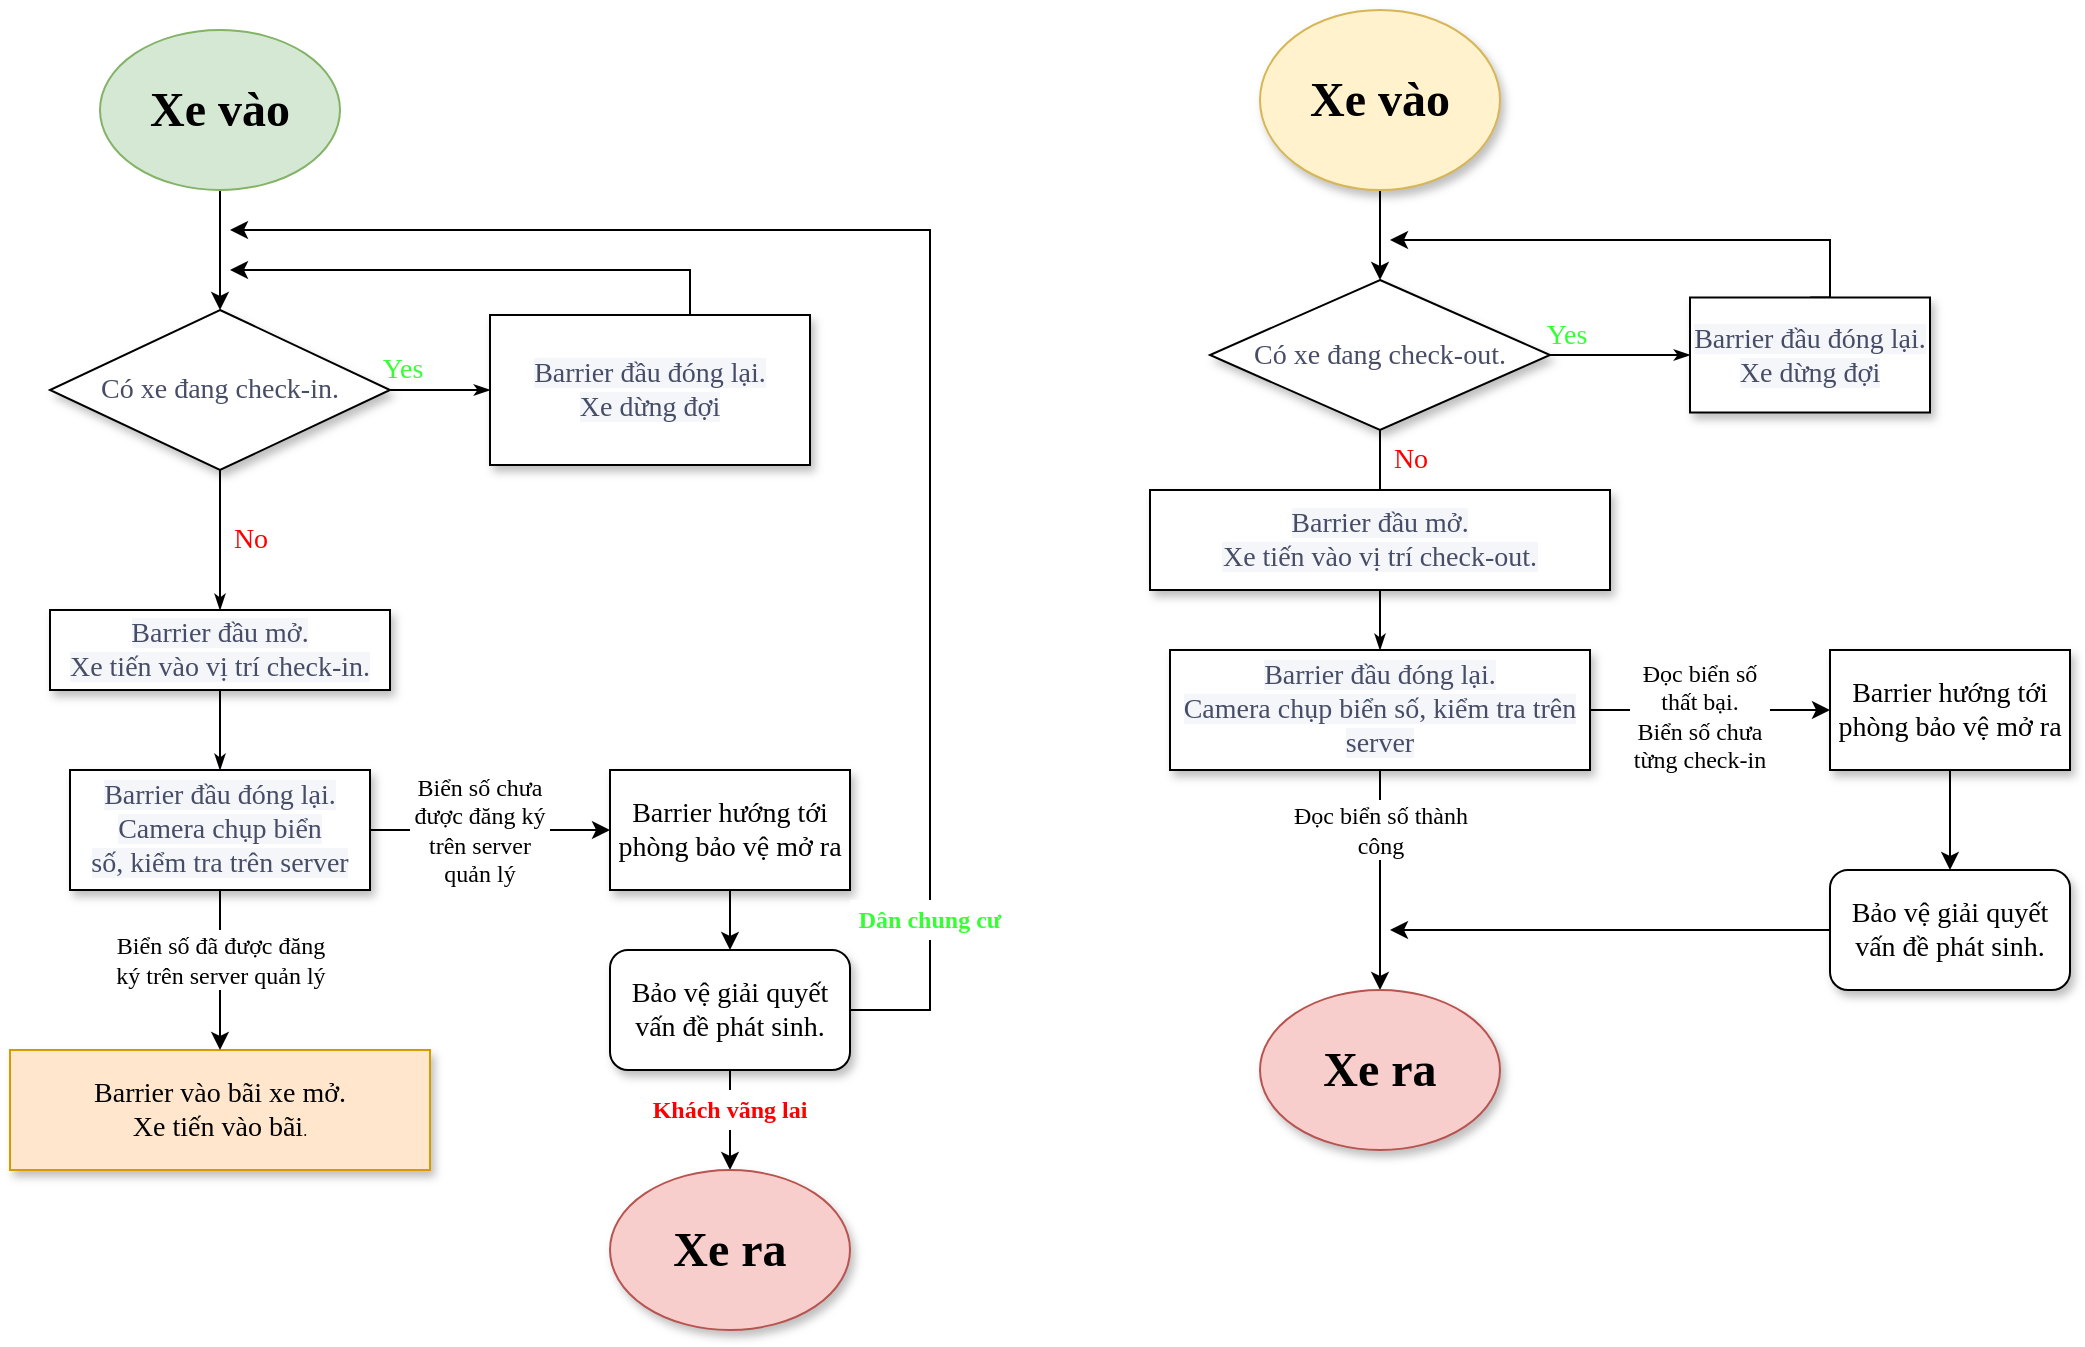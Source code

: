 <mxfile version="20.7.4" type="github">
  <diagram name="Page-1" id="edf60f1a-56cd-e834-aa8a-f176f3a09ee4">
    <mxGraphModel dx="1500" dy="784" grid="1" gridSize="10" guides="1" tooltips="1" connect="1" arrows="1" fold="1" page="1" pageScale="1" pageWidth="1100" pageHeight="850" background="none" math="0" shadow="0">
      <root>
        <mxCell id="0" />
        <mxCell id="1" parent="0" />
        <mxCell id="60e70716793133e9-33" value="&lt;font color=&quot;#33ff33&quot; style=&quot;font-size: 14px;&quot; face=&quot;Garamond&quot;&gt;Yes&lt;/font&gt;" style="edgeStyle=orthogonalEdgeStyle;rounded=0;html=1;labelBackgroundColor=none;startSize=5;endArrow=classicThin;endFill=1;endSize=5;jettySize=auto;orthogonalLoop=1;strokeWidth=1;fontFamily=Verdana;fontSize=8;entryX=0;entryY=0.5;entryDx=0;entryDy=0;" parent="1" source="60e70716793133e9-5" target="60e70716793133e9-10" edge="1">
          <mxGeometry x="-0.778" y="10" relative="1" as="geometry">
            <mxPoint as="offset" />
            <mxPoint x="340" y="250" as="targetPoint" />
          </mxGeometry>
        </mxCell>
        <mxCell id="60e70716793133e9-37" value="&lt;font color=&quot;#ff0000&quot; style=&quot;font-size: 14px;&quot; face=&quot;Garamond&quot;&gt;No&lt;/font&gt;" style="edgeStyle=orthogonalEdgeStyle;rounded=0;html=1;labelBackgroundColor=none;startSize=5;endArrow=classicThin;endFill=1;endSize=5;jettySize=auto;orthogonalLoop=1;strokeWidth=1;fontFamily=Verdana;fontSize=8;entryX=0.5;entryY=0;entryDx=0;entryDy=0;exitX=0.5;exitY=1;exitDx=0;exitDy=0;" parent="1" source="60e70716793133e9-5" target="60e70716793133e9-9" edge="1">
          <mxGeometry y="15" relative="1" as="geometry">
            <mxPoint as="offset" />
            <Array as="points">
              <mxPoint x="145" y="290" />
              <mxPoint x="145" y="290" />
            </Array>
          </mxGeometry>
        </mxCell>
        <mxCell id="60e70716793133e9-5" value="&lt;span style=&quot;border-color: var(--border-color); color: rgb(71, 77, 102); font-size: 14px;&quot;&gt;&lt;font face=&quot;Times New Roman&quot;&gt;Có xe đang check-in.&lt;/font&gt;&lt;/span&gt;" style="rhombus;whiteSpace=wrap;html=1;rounded=0;shadow=1;labelBackgroundColor=none;strokeWidth=1;fontFamily=Verdana;fontSize=8;align=center;" parent="1" vertex="1">
          <mxGeometry x="60" y="180" width="170" height="80" as="geometry" />
        </mxCell>
        <mxCell id="60e70716793133e9-38" style="edgeStyle=orthogonalEdgeStyle;rounded=0;html=1;labelBackgroundColor=none;startSize=5;endArrow=classicThin;endFill=1;endSize=5;jettySize=auto;orthogonalLoop=1;strokeWidth=1;fontFamily=Verdana;fontSize=8;entryX=0.5;entryY=0;entryDx=0;entryDy=0;" parent="1" source="60e70716793133e9-9" target="VhMm4jI5atdPhifG3HGS-7" edge="1">
          <mxGeometry relative="1" as="geometry">
            <mxPoint x="145.0" y="420" as="targetPoint" />
          </mxGeometry>
        </mxCell>
        <mxCell id="60e70716793133e9-9" value="&lt;font face=&quot;Times New Roman&quot;&gt;&lt;span style=&quot;color: rgb(71, 77, 102); font-size: 14px; background-color: rgb(244, 246, 250);&quot;&gt;Barrier đầu mở.&lt;/span&gt;&lt;br style=&quot;color: rgb(71, 77, 102); font-size: 14px; background-color: rgb(244, 246, 250);&quot;&gt;&lt;span style=&quot;color: rgb(71, 77, 102); font-size: 14px; background-color: rgb(244, 246, 250);&quot;&gt;Xe tiến vào vị trí check-in.&lt;/span&gt;&lt;/font&gt;" style="whiteSpace=wrap;html=1;rounded=0;shadow=1;labelBackgroundColor=none;strokeWidth=1;fontFamily=Verdana;fontSize=8;align=center;" parent="1" vertex="1">
          <mxGeometry x="60" y="330" width="170" height="40" as="geometry" />
        </mxCell>
        <mxCell id="VhMm4jI5atdPhifG3HGS-3" style="edgeStyle=orthogonalEdgeStyle;rounded=0;orthogonalLoop=1;jettySize=auto;html=1;fontFamily=Garamond;fontSize=14;fontColor=#33FF33;exitX=0.5;exitY=0;exitDx=0;exitDy=0;" edge="1" parent="1" source="60e70716793133e9-10">
          <mxGeometry relative="1" as="geometry">
            <mxPoint x="150" y="160" as="targetPoint" />
            <Array as="points">
              <mxPoint x="380" y="160" />
            </Array>
          </mxGeometry>
        </mxCell>
        <mxCell id="60e70716793133e9-10" value="&lt;font face=&quot;Times New Roman&quot;&gt;&lt;span style=&quot;color: rgb(71, 77, 102); font-size: 14px; background-color: rgb(244, 246, 250);&quot;&gt;Barrier đầu đóng lại.&lt;/span&gt;&lt;br style=&quot;color: rgb(71, 77, 102); font-size: 14px; background-color: rgb(244, 246, 250);&quot;&gt;&lt;span style=&quot;color: rgb(71, 77, 102); font-size: 14px; background-color: rgb(244, 246, 250);&quot;&gt;Xe dừng đợi&lt;/span&gt;&lt;/font&gt;" style="whiteSpace=wrap;html=1;rounded=0;shadow=1;labelBackgroundColor=none;strokeWidth=1;fontFamily=Verdana;fontSize=8;align=center;" parent="1" vertex="1">
          <mxGeometry x="280" y="182.5" width="160" height="75" as="geometry" />
        </mxCell>
        <mxCell id="60e70716793133e9-16" value="&lt;font style=&quot;font-size: 14px;&quot; face=&quot;Times New Roman&quot;&gt;Barrier vào bãi xe mở.&lt;br&gt;Xe tiến vào bãi&lt;/font&gt;." style="whiteSpace=wrap;html=1;rounded=0;shadow=1;labelBackgroundColor=none;strokeWidth=1;fontFamily=Verdana;fontSize=8;align=center;fillColor=#ffe6cc;strokeColor=#d79b00;" parent="1" vertex="1">
          <mxGeometry x="40" y="550" width="210" height="60" as="geometry" />
        </mxCell>
        <mxCell id="VhMm4jI5atdPhifG3HGS-2" value="" style="edgeStyle=orthogonalEdgeStyle;rounded=0;orthogonalLoop=1;jettySize=auto;html=1;" edge="1" parent="1" source="VhMm4jI5atdPhifG3HGS-1" target="60e70716793133e9-5">
          <mxGeometry relative="1" as="geometry" />
        </mxCell>
        <mxCell id="VhMm4jI5atdPhifG3HGS-1" value="&lt;font style=&quot;font-size: 24px;&quot; face=&quot;Comic Sans MS&quot;&gt;&lt;b style=&quot;&quot;&gt;Xe vào&lt;/b&gt;&lt;/font&gt;" style="ellipse;whiteSpace=wrap;html=1;fillColor=#d5e8d4;strokeColor=#82b366;" vertex="1" parent="1">
          <mxGeometry x="85" y="40" width="120" height="80" as="geometry" />
        </mxCell>
        <mxCell id="VhMm4jI5atdPhifG3HGS-9" value="" style="edgeStyle=orthogonalEdgeStyle;rounded=0;orthogonalLoop=1;jettySize=auto;html=1;fontFamily=Times New Roman;fontSize=8;fontColor=default;entryX=0.5;entryY=0;entryDx=0;entryDy=0;" edge="1" parent="1" source="VhMm4jI5atdPhifG3HGS-7" target="60e70716793133e9-16">
          <mxGeometry relative="1" as="geometry" />
        </mxCell>
        <mxCell id="VhMm4jI5atdPhifG3HGS-12" value="" style="edgeStyle=orthogonalEdgeStyle;rounded=0;orthogonalLoop=1;jettySize=auto;html=1;fontFamily=Times New Roman;fontSize=8;fontColor=default;startArrow=none;" edge="1" parent="1" source="VhMm4jI5atdPhifG3HGS-13" target="VhMm4jI5atdPhifG3HGS-11">
          <mxGeometry relative="1" as="geometry" />
        </mxCell>
        <mxCell id="VhMm4jI5atdPhifG3HGS-7" value="&lt;font face=&quot;Times New Roman&quot;&gt;&lt;span style=&quot;color: rgb(71, 77, 102); font-size: 14px; background-color: rgb(244, 246, 250);&quot;&gt;Barrier đầu đóng lại.&lt;br&gt;Camera chụp biển số,&amp;nbsp;&lt;/span&gt;&lt;span style=&quot;color: rgb(71, 77, 102); font-size: 14px; background-color: rgb(244, 246, 250);&quot;&gt;kiểm tra trên server&lt;/span&gt;&lt;/font&gt;" style="rounded=0;whiteSpace=wrap;html=1;shadow=1;labelBackgroundColor=none;strokeColor=default;strokeWidth=1;fontFamily=Verdana;fontSize=8;fontColor=default;fillColor=default;" vertex="1" parent="1">
          <mxGeometry x="70" y="410" width="150" height="60" as="geometry" />
        </mxCell>
        <mxCell id="VhMm4jI5atdPhifG3HGS-8" value="&lt;font style=&quot;font-size: 12px;&quot;&gt;Biển số đã được đăng ký trên server quản lý&lt;/font&gt;" style="text;html=1;align=center;verticalAlign=middle;whiteSpace=wrap;rounded=0;shadow=0;labelBackgroundColor=none;strokeWidth=1;fontFamily=Times New Roman;fontSize=8;rotation=0;fillColor=#FFFFFF;glass=0;" vertex="1" parent="1">
          <mxGeometry x="87.5" y="490" width="115" height="30" as="geometry" />
        </mxCell>
        <mxCell id="VhMm4jI5atdPhifG3HGS-15" value="" style="edgeStyle=orthogonalEdgeStyle;rounded=0;orthogonalLoop=1;jettySize=auto;html=1;fontFamily=Times New Roman;fontSize=14;fontColor=default;" edge="1" parent="1" source="VhMm4jI5atdPhifG3HGS-11" target="VhMm4jI5atdPhifG3HGS-14">
          <mxGeometry relative="1" as="geometry" />
        </mxCell>
        <mxCell id="VhMm4jI5atdPhifG3HGS-11" value="&lt;font style=&quot;font-size: 14px;&quot; face=&quot;Times New Roman&quot;&gt;Barrier hướng tới phòng bảo vệ mở ra&lt;/font&gt;" style="whiteSpace=wrap;html=1;fontSize=8;fontFamily=Verdana;rounded=0;shadow=1;labelBackgroundColor=none;strokeWidth=1;" vertex="1" parent="1">
          <mxGeometry x="340" y="410" width="120" height="60" as="geometry" />
        </mxCell>
        <mxCell id="VhMm4jI5atdPhifG3HGS-18" style="edgeStyle=orthogonalEdgeStyle;rounded=0;orthogonalLoop=1;jettySize=auto;html=1;fontFamily=Times New Roman;fontSize=14;fontColor=default;" edge="1" parent="1" source="VhMm4jI5atdPhifG3HGS-14">
          <mxGeometry relative="1" as="geometry">
            <mxPoint x="150" y="140" as="targetPoint" />
            <Array as="points">
              <mxPoint x="500" y="530" />
              <mxPoint x="500" y="140" />
            </Array>
          </mxGeometry>
        </mxCell>
        <mxCell id="VhMm4jI5atdPhifG3HGS-21" value="" style="edgeStyle=orthogonalEdgeStyle;rounded=0;orthogonalLoop=1;jettySize=auto;html=1;fontFamily=Comic Sans MS;fontSize=12;fontColor=#33FF33;" edge="1" parent="1" source="VhMm4jI5atdPhifG3HGS-14" target="VhMm4jI5atdPhifG3HGS-20">
          <mxGeometry relative="1" as="geometry" />
        </mxCell>
        <mxCell id="VhMm4jI5atdPhifG3HGS-14" value="Bảo vệ giải quyết vấn đề phát sinh." style="rounded=1;whiteSpace=wrap;html=1;shadow=1;labelBackgroundColor=none;strokeColor=default;strokeWidth=1;fontFamily=Times New Roman;fontSize=14;fontColor=default;fillColor=default;" vertex="1" parent="1">
          <mxGeometry x="340" y="500" width="120" height="60" as="geometry" />
        </mxCell>
        <mxCell id="VhMm4jI5atdPhifG3HGS-19" value="&lt;font color=&quot;#33ff33&quot; style=&quot;font-size: 12px;&quot;&gt;&lt;b&gt;Dân chung cư&lt;/b&gt;&lt;/font&gt;" style="text;html=1;align=center;verticalAlign=middle;whiteSpace=wrap;rounded=0;shadow=0;labelBackgroundColor=none;strokeWidth=1;fontFamily=Times New Roman;fontSize=8;rotation=0;fillColor=#FFFFFF;glass=0;" vertex="1" parent="1">
          <mxGeometry x="460" y="475" width="80" height="20" as="geometry" />
        </mxCell>
        <mxCell id="VhMm4jI5atdPhifG3HGS-20" value="&lt;font style=&quot;font-size: 24px;&quot; face=&quot;Comic Sans MS&quot;&gt;&lt;b&gt;Xe ra&lt;/b&gt;&lt;/font&gt;" style="ellipse;whiteSpace=wrap;html=1;fontSize=14;fontFamily=Times New Roman;rounded=1;shadow=1;labelBackgroundColor=none;strokeWidth=1;fillColor=#f8cecc;strokeColor=#b85450;" vertex="1" parent="1">
          <mxGeometry x="340" y="610" width="120" height="80" as="geometry" />
        </mxCell>
        <mxCell id="VhMm4jI5atdPhifG3HGS-22" value="&lt;font color=&quot;#ff0000&quot; style=&quot;font-size: 12px;&quot;&gt;&lt;b style=&quot;&quot;&gt;Khách vãng lai&lt;/b&gt;&lt;/font&gt;" style="text;html=1;align=center;verticalAlign=middle;whiteSpace=wrap;rounded=0;shadow=0;labelBackgroundColor=none;strokeWidth=1;fontFamily=Times New Roman;fontSize=8;rotation=0;fillColor=#FFFFFF;glass=0;" vertex="1" parent="1">
          <mxGeometry x="360" y="570" width="80" height="20" as="geometry" />
        </mxCell>
        <mxCell id="VhMm4jI5atdPhifG3HGS-23" value="&lt;font color=&quot;#33ff33&quot; style=&quot;font-size: 14px;&quot; face=&quot;Garamond&quot;&gt;Yes&lt;/font&gt;" style="edgeStyle=orthogonalEdgeStyle;rounded=0;html=1;labelBackgroundColor=none;startSize=5;endArrow=classicThin;endFill=1;endSize=5;jettySize=auto;orthogonalLoop=1;strokeWidth=1;fontFamily=Verdana;fontSize=8;entryX=0;entryY=0.5;entryDx=0;entryDy=0;" edge="1" parent="1" source="VhMm4jI5atdPhifG3HGS-25" target="VhMm4jI5atdPhifG3HGS-29">
          <mxGeometry x="-0.778" y="10" relative="1" as="geometry">
            <mxPoint as="offset" />
            <mxPoint x="920" y="235" as="targetPoint" />
          </mxGeometry>
        </mxCell>
        <mxCell id="VhMm4jI5atdPhifG3HGS-24" value="&lt;font color=&quot;#ff0000&quot; style=&quot;font-size: 14px;&quot; face=&quot;Garamond&quot;&gt;No&lt;/font&gt;" style="edgeStyle=orthogonalEdgeStyle;rounded=0;html=1;labelBackgroundColor=none;startSize=5;endArrow=classicThin;endFill=1;endSize=5;jettySize=auto;orthogonalLoop=1;strokeWidth=1;fontFamily=Verdana;fontSize=8;entryX=0.5;entryY=0;entryDx=0;entryDy=0;" edge="1" parent="1" source="VhMm4jI5atdPhifG3HGS-25" target="VhMm4jI5atdPhifG3HGS-27">
          <mxGeometry x="-0.75" y="15" relative="1" as="geometry">
            <mxPoint as="offset" />
            <Array as="points">
              <mxPoint x="725" y="315" />
            </Array>
          </mxGeometry>
        </mxCell>
        <mxCell id="VhMm4jI5atdPhifG3HGS-25" value="&lt;font style=&quot;font-size: 14px;&quot; face=&quot;Times New Roman&quot;&gt;&lt;span style=&quot;border-color: var(--border-color); color: rgb(71, 77, 102);&quot;&gt;Có xe đang check-out.&lt;/span&gt;&lt;/font&gt;" style="rhombus;whiteSpace=wrap;html=1;rounded=0;shadow=1;labelBackgroundColor=none;strokeWidth=1;fontFamily=Verdana;fontSize=8;align=center;" vertex="1" parent="1">
          <mxGeometry x="640" y="165" width="170" height="75" as="geometry" />
        </mxCell>
        <mxCell id="VhMm4jI5atdPhifG3HGS-26" style="edgeStyle=orthogonalEdgeStyle;rounded=0;html=1;labelBackgroundColor=none;startSize=5;endArrow=classicThin;endFill=1;endSize=5;jettySize=auto;orthogonalLoop=1;strokeWidth=1;fontFamily=Verdana;fontSize=8;entryX=0.5;entryY=0;entryDx=0;entryDy=0;" edge="1" parent="1" source="VhMm4jI5atdPhifG3HGS-27" target="VhMm4jI5atdPhifG3HGS-35">
          <mxGeometry relative="1" as="geometry">
            <mxPoint x="725.0" y="405" as="targetPoint" />
          </mxGeometry>
        </mxCell>
        <mxCell id="VhMm4jI5atdPhifG3HGS-27" value="&lt;font face=&quot;Times New Roman&quot;&gt;&lt;span style=&quot;color: rgb(71, 77, 102); font-size: 14px; background-color: rgb(244, 246, 250);&quot;&gt;Barrier đầu mở.&lt;/span&gt;&lt;br style=&quot;color: rgb(71, 77, 102); font-size: 14px; background-color: rgb(244, 246, 250);&quot;&gt;&lt;span style=&quot;color: rgb(71, 77, 102); font-size: 14px; background-color: rgb(244, 246, 250);&quot;&gt;Xe tiến vào vị trí check-out.&lt;/span&gt;&lt;/font&gt;" style="whiteSpace=wrap;html=1;rounded=0;shadow=1;labelBackgroundColor=none;strokeWidth=1;fontFamily=Verdana;fontSize=8;align=center;" vertex="1" parent="1">
          <mxGeometry x="610" y="270" width="230" height="50" as="geometry" />
        </mxCell>
        <mxCell id="VhMm4jI5atdPhifG3HGS-28" style="edgeStyle=orthogonalEdgeStyle;rounded=0;orthogonalLoop=1;jettySize=auto;html=1;fontFamily=Garamond;fontSize=14;fontColor=#33FF33;exitX=0.5;exitY=0;exitDx=0;exitDy=0;" edge="1" parent="1" source="VhMm4jI5atdPhifG3HGS-29">
          <mxGeometry relative="1" as="geometry">
            <mxPoint x="730" y="145" as="targetPoint" />
            <Array as="points">
              <mxPoint x="950" y="145" />
            </Array>
          </mxGeometry>
        </mxCell>
        <mxCell id="VhMm4jI5atdPhifG3HGS-29" value="&lt;font face=&quot;Times New Roman&quot;&gt;&lt;span style=&quot;color: rgb(71, 77, 102); font-size: 14px; background-color: rgb(244, 246, 250);&quot;&gt;Barrier đầu đóng lại.&lt;/span&gt;&lt;br style=&quot;color: rgb(71, 77, 102); font-size: 14px; background-color: rgb(244, 246, 250);&quot;&gt;&lt;span style=&quot;color: rgb(71, 77, 102); font-size: 14px; background-color: rgb(244, 246, 250);&quot;&gt;Xe dừng đợi&lt;/span&gt;&lt;/font&gt;" style="whiteSpace=wrap;html=1;rounded=0;shadow=1;labelBackgroundColor=none;strokeWidth=1;fontFamily=Verdana;fontSize=8;align=center;" vertex="1" parent="1">
          <mxGeometry x="880" y="173.75" width="120" height="57.5" as="geometry" />
        </mxCell>
        <mxCell id="VhMm4jI5atdPhifG3HGS-33" value="" style="edgeStyle=orthogonalEdgeStyle;rounded=0;orthogonalLoop=1;jettySize=auto;html=1;fontFamily=Times New Roman;fontSize=8;fontColor=default;entryX=0.5;entryY=0;entryDx=0;entryDy=0;" edge="1" parent="1" source="VhMm4jI5atdPhifG3HGS-35" target="VhMm4jI5atdPhifG3HGS-44">
          <mxGeometry relative="1" as="geometry">
            <mxPoint x="725" y="495" as="targetPoint" />
          </mxGeometry>
        </mxCell>
        <mxCell id="VhMm4jI5atdPhifG3HGS-34" value="" style="edgeStyle=orthogonalEdgeStyle;rounded=0;orthogonalLoop=1;jettySize=auto;html=1;fontFamily=Times New Roman;fontSize=8;fontColor=default;" edge="1" parent="1" source="VhMm4jI5atdPhifG3HGS-35" target="VhMm4jI5atdPhifG3HGS-38">
          <mxGeometry relative="1" as="geometry" />
        </mxCell>
        <mxCell id="VhMm4jI5atdPhifG3HGS-35" value="&lt;font face=&quot;Times New Roman&quot;&gt;&lt;span style=&quot;color: rgb(71, 77, 102); font-size: 14px; background-color: rgb(244, 246, 250);&quot;&gt;Barrier đầu đóng lại.&lt;br&gt;Camera chụp biển số,&amp;nbsp;&lt;/span&gt;&lt;span style=&quot;color: rgb(71, 77, 102); font-size: 14px; background-color: rgb(244, 246, 250);&quot;&gt;kiểm tra trên server&lt;/span&gt;&lt;/font&gt;" style="rounded=0;whiteSpace=wrap;html=1;shadow=1;labelBackgroundColor=none;strokeColor=default;strokeWidth=1;fontFamily=Verdana;fontSize=8;fontColor=default;fillColor=default;" vertex="1" parent="1">
          <mxGeometry x="620" y="350" width="210" height="60" as="geometry" />
        </mxCell>
        <mxCell id="VhMm4jI5atdPhifG3HGS-36" value="&lt;span style=&quot;font-size: 12px;&quot;&gt;Đọc biển số thành công&lt;/span&gt;" style="text;html=1;align=center;verticalAlign=middle;whiteSpace=wrap;rounded=0;shadow=0;labelBackgroundColor=none;strokeWidth=1;fontFamily=Times New Roman;fontSize=8;rotation=0;fillColor=#FFFFFF;glass=0;" vertex="1" parent="1">
          <mxGeometry x="667.5" y="425" width="115" height="30" as="geometry" />
        </mxCell>
        <mxCell id="VhMm4jI5atdPhifG3HGS-37" value="" style="edgeStyle=orthogonalEdgeStyle;rounded=0;orthogonalLoop=1;jettySize=auto;html=1;fontFamily=Times New Roman;fontSize=14;fontColor=default;" edge="1" parent="1" source="VhMm4jI5atdPhifG3HGS-38" target="VhMm4jI5atdPhifG3HGS-42">
          <mxGeometry relative="1" as="geometry" />
        </mxCell>
        <mxCell id="VhMm4jI5atdPhifG3HGS-38" value="&lt;font style=&quot;font-size: 14px;&quot; face=&quot;Times New Roman&quot;&gt;Barrier hướng tới phòng bảo vệ mở ra&lt;/font&gt;" style="whiteSpace=wrap;html=1;fontSize=8;fontFamily=Verdana;rounded=0;shadow=1;labelBackgroundColor=none;strokeWidth=1;" vertex="1" parent="1">
          <mxGeometry x="950" y="350" width="120" height="60" as="geometry" />
        </mxCell>
        <mxCell id="VhMm4jI5atdPhifG3HGS-39" value="&lt;span style=&quot;font-size: 12px;&quot;&gt;Đọc biển số thất bại.&lt;br&gt;Biển số chưa từng check-in&lt;br&gt;&lt;/span&gt;" style="text;html=1;align=center;verticalAlign=middle;whiteSpace=wrap;rounded=0;shadow=0;labelBackgroundColor=none;strokeWidth=1;fontFamily=Times New Roman;fontSize=8;rotation=0;fillColor=#FFFFFF;glass=0;" vertex="1" parent="1">
          <mxGeometry x="850" y="350" width="70" height="65" as="geometry" />
        </mxCell>
        <mxCell id="VhMm4jI5atdPhifG3HGS-52" style="edgeStyle=orthogonalEdgeStyle;rounded=0;orthogonalLoop=1;jettySize=auto;html=1;fontFamily=Times New Roman;fontSize=14;fontColor=#FF0000;" edge="1" parent="1" source="VhMm4jI5atdPhifG3HGS-42">
          <mxGeometry relative="1" as="geometry">
            <mxPoint x="730" y="490" as="targetPoint" />
          </mxGeometry>
        </mxCell>
        <mxCell id="VhMm4jI5atdPhifG3HGS-42" value="Bảo vệ giải quyết vấn đề phát sinh." style="rounded=1;whiteSpace=wrap;html=1;shadow=1;labelBackgroundColor=none;strokeColor=default;strokeWidth=1;fontFamily=Times New Roman;fontSize=14;fontColor=default;fillColor=default;" vertex="1" parent="1">
          <mxGeometry x="950" y="460" width="120" height="60" as="geometry" />
        </mxCell>
        <mxCell id="VhMm4jI5atdPhifG3HGS-44" value="&lt;font style=&quot;font-size: 24px;&quot; face=&quot;Comic Sans MS&quot;&gt;&lt;b&gt;Xe ra&lt;/b&gt;&lt;/font&gt;" style="ellipse;whiteSpace=wrap;html=1;fontSize=14;fontFamily=Times New Roman;rounded=1;shadow=1;labelBackgroundColor=none;strokeWidth=1;fillColor=#f8cecc;strokeColor=#b85450;" vertex="1" parent="1">
          <mxGeometry x="665" y="520" width="120" height="80" as="geometry" />
        </mxCell>
        <mxCell id="VhMm4jI5atdPhifG3HGS-49" value="" style="edgeStyle=orthogonalEdgeStyle;rounded=0;orthogonalLoop=1;jettySize=auto;html=1;fontFamily=Comic Sans MS;fontSize=24;fontColor=#FF0000;" edge="1" parent="1" source="VhMm4jI5atdPhifG3HGS-47" target="VhMm4jI5atdPhifG3HGS-25">
          <mxGeometry relative="1" as="geometry" />
        </mxCell>
        <mxCell id="VhMm4jI5atdPhifG3HGS-47" value="&lt;font style=&quot;font-size: 24px;&quot; face=&quot;Comic Sans MS&quot;&gt;&lt;b&gt;Xe vào&lt;/b&gt;&lt;/font&gt;" style="ellipse;whiteSpace=wrap;html=1;fontSize=14;fontFamily=Times New Roman;rounded=1;shadow=1;labelBackgroundColor=none;strokeWidth=1;fillColor=#fff2cc;strokeColor=#d6b656;" vertex="1" parent="1">
          <mxGeometry x="665" y="30" width="120" height="90" as="geometry" />
        </mxCell>
        <mxCell id="VhMm4jI5atdPhifG3HGS-13" value="&lt;font style=&quot;font-size: 12px;&quot;&gt;Biển số chưa được đăng ký trên server quản lý&lt;/font&gt;" style="text;html=1;align=center;verticalAlign=middle;whiteSpace=wrap;rounded=0;shadow=0;labelBackgroundColor=none;strokeWidth=1;fontFamily=Times New Roman;fontSize=8;rotation=0;fillColor=#FFFFFF;glass=0;" vertex="1" parent="1">
          <mxGeometry x="240" y="425" width="70" height="30" as="geometry" />
        </mxCell>
        <mxCell id="VhMm4jI5atdPhifG3HGS-50" value="" style="edgeStyle=orthogonalEdgeStyle;rounded=0;orthogonalLoop=1;jettySize=auto;html=1;fontFamily=Times New Roman;fontSize=8;fontColor=default;endArrow=none;" edge="1" parent="1" source="VhMm4jI5atdPhifG3HGS-7" target="VhMm4jI5atdPhifG3HGS-13">
          <mxGeometry relative="1" as="geometry">
            <mxPoint x="250" y="440" as="sourcePoint" />
            <mxPoint x="370" y="440" as="targetPoint" />
          </mxGeometry>
        </mxCell>
      </root>
    </mxGraphModel>
  </diagram>
</mxfile>
